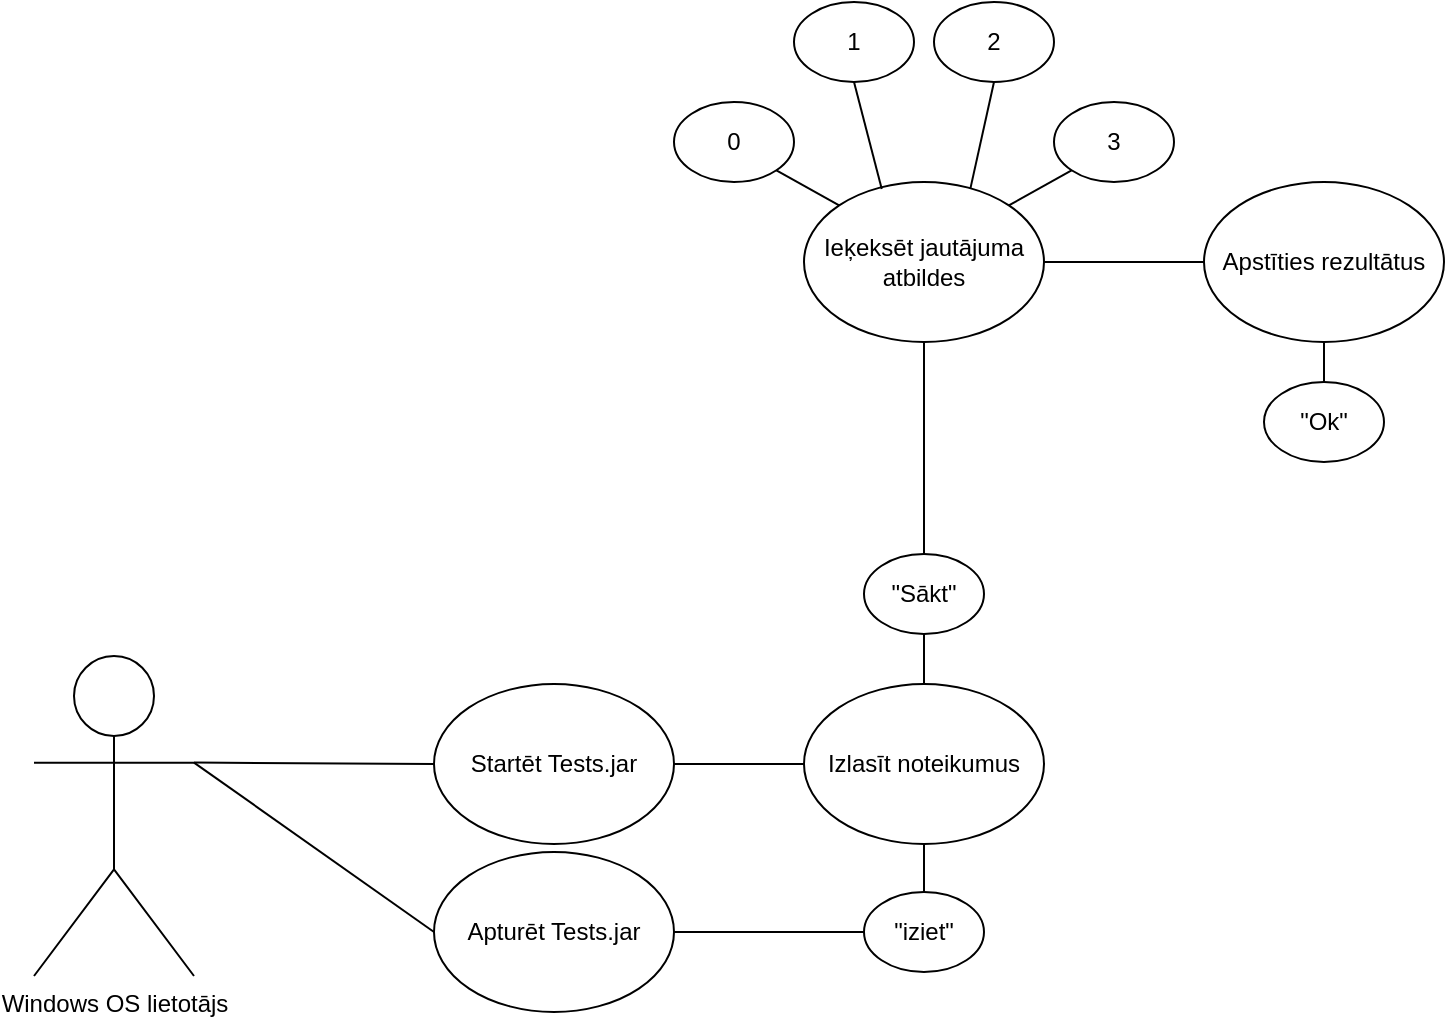<mxfile version="21.3.8" type="device">
  <diagram name="Page-1" id="oce1iUqfgvJhy_ukGdwQ">
    <mxGraphModel dx="1548" dy="842" grid="1" gridSize="10" guides="1" tooltips="1" connect="1" arrows="1" fold="1" page="1" pageScale="1" pageWidth="850" pageHeight="1100" math="0" shadow="0">
      <root>
        <mxCell id="0" />
        <mxCell id="1" parent="0" />
        <mxCell id="q5fgadq-Z2yJvr_7RxZJ-1" value="Windows OS lietotājs" style="shape=umlActor;verticalLabelPosition=bottom;verticalAlign=top;html=1;outlineConnect=0;" parent="1" vertex="1">
          <mxGeometry x="180" y="372" width="80" height="160" as="geometry" />
        </mxCell>
        <mxCell id="q5fgadq-Z2yJvr_7RxZJ-6" value="Startēt Tests.jar" style="ellipse;whiteSpace=wrap;html=1;" parent="1" vertex="1">
          <mxGeometry x="380" y="386" width="120" height="80" as="geometry" />
        </mxCell>
        <mxCell id="q5fgadq-Z2yJvr_7RxZJ-7" value="Apturēt Tests.jar" style="ellipse;whiteSpace=wrap;html=1;" parent="1" vertex="1">
          <mxGeometry x="380" y="470" width="120" height="80" as="geometry" />
        </mxCell>
        <mxCell id="q5fgadq-Z2yJvr_7RxZJ-9" value="Ieķeksēt jautājuma atbildes" style="ellipse;whiteSpace=wrap;html=1;" parent="1" vertex="1">
          <mxGeometry x="565" y="135" width="120" height="80" as="geometry" />
        </mxCell>
        <mxCell id="q5fgadq-Z2yJvr_7RxZJ-11" value="0" style="ellipse;whiteSpace=wrap;html=1;" parent="1" vertex="1">
          <mxGeometry x="500" y="95" width="60" height="40" as="geometry" />
        </mxCell>
        <mxCell id="q5fgadq-Z2yJvr_7RxZJ-12" value="1" style="ellipse;whiteSpace=wrap;html=1;" parent="1" vertex="1">
          <mxGeometry x="560" y="45" width="60" height="40" as="geometry" />
        </mxCell>
        <mxCell id="q5fgadq-Z2yJvr_7RxZJ-13" value="2" style="ellipse;whiteSpace=wrap;html=1;" parent="1" vertex="1">
          <mxGeometry x="630" y="45" width="60" height="40" as="geometry" />
        </mxCell>
        <mxCell id="q5fgadq-Z2yJvr_7RxZJ-14" value="3" style="ellipse;whiteSpace=wrap;html=1;" parent="1" vertex="1">
          <mxGeometry x="690" y="95" width="60" height="40" as="geometry" />
        </mxCell>
        <mxCell id="q5fgadq-Z2yJvr_7RxZJ-27" value="" style="endArrow=none;html=1;rounded=0;exitX=1;exitY=0.333;exitDx=0;exitDy=0;exitPerimeter=0;entryX=0;entryY=0.5;entryDx=0;entryDy=0;" parent="1" source="q5fgadq-Z2yJvr_7RxZJ-1" target="q5fgadq-Z2yJvr_7RxZJ-6" edge="1">
          <mxGeometry width="50" height="50" relative="1" as="geometry">
            <mxPoint x="260" y="427.333" as="sourcePoint" />
            <mxPoint x="395" y="322" as="targetPoint" />
          </mxGeometry>
        </mxCell>
        <mxCell id="q5fgadq-Z2yJvr_7RxZJ-28" value="" style="endArrow=none;html=1;rounded=0;exitX=1;exitY=0.333;exitDx=0;exitDy=0;exitPerimeter=0;entryX=0;entryY=0.5;entryDx=0;entryDy=0;" parent="1" source="q5fgadq-Z2yJvr_7RxZJ-1" target="q5fgadq-Z2yJvr_7RxZJ-7" edge="1">
          <mxGeometry width="50" height="50" relative="1" as="geometry">
            <mxPoint x="270" y="435" as="sourcePoint" />
            <mxPoint x="390" y="434" as="targetPoint" />
          </mxGeometry>
        </mxCell>
        <mxCell id="q5fgadq-Z2yJvr_7RxZJ-29" value="" style="endArrow=none;html=1;rounded=0;exitX=0.5;exitY=0;exitDx=0;exitDy=0;entryX=0.5;entryY=1;entryDx=0;entryDy=0;" parent="1" target="q5fgadq-Z2yJvr_7RxZJ-9" edge="1">
          <mxGeometry width="50" height="50" relative="1" as="geometry">
            <mxPoint x="625" y="321" as="sourcePoint" />
            <mxPoint x="575" y="371" as="targetPoint" />
          </mxGeometry>
        </mxCell>
        <mxCell id="q5fgadq-Z2yJvr_7RxZJ-33" value="" style="endArrow=none;html=1;rounded=0;exitX=1;exitY=1;exitDx=0;exitDy=0;entryX=0;entryY=0;entryDx=0;entryDy=0;" parent="1" source="q5fgadq-Z2yJvr_7RxZJ-11" target="q5fgadq-Z2yJvr_7RxZJ-9" edge="1">
          <mxGeometry width="50" height="50" relative="1" as="geometry">
            <mxPoint x="613" y="363" as="sourcePoint" />
            <mxPoint x="497" y="233" as="targetPoint" />
          </mxGeometry>
        </mxCell>
        <mxCell id="q5fgadq-Z2yJvr_7RxZJ-34" value="" style="endArrow=none;html=1;rounded=0;exitX=0;exitY=1;exitDx=0;exitDy=0;entryX=1;entryY=0;entryDx=0;entryDy=0;" parent="1" source="q5fgadq-Z2yJvr_7RxZJ-14" target="q5fgadq-Z2yJvr_7RxZJ-9" edge="1">
          <mxGeometry width="50" height="50" relative="1" as="geometry">
            <mxPoint x="561" y="139" as="sourcePoint" />
            <mxPoint x="593" y="157" as="targetPoint" />
          </mxGeometry>
        </mxCell>
        <mxCell id="q5fgadq-Z2yJvr_7RxZJ-35" value="" style="endArrow=none;html=1;rounded=0;exitX=0.5;exitY=1;exitDx=0;exitDy=0;entryX=0.324;entryY=0.043;entryDx=0;entryDy=0;entryPerimeter=0;" parent="1" source="q5fgadq-Z2yJvr_7RxZJ-12" target="q5fgadq-Z2yJvr_7RxZJ-9" edge="1">
          <mxGeometry width="50" height="50" relative="1" as="geometry">
            <mxPoint x="571" y="149" as="sourcePoint" />
            <mxPoint x="603" y="167" as="targetPoint" />
          </mxGeometry>
        </mxCell>
        <mxCell id="q5fgadq-Z2yJvr_7RxZJ-36" value="" style="endArrow=none;html=1;rounded=0;exitX=0.5;exitY=1;exitDx=0;exitDy=0;entryX=0.693;entryY=0.043;entryDx=0;entryDy=0;entryPerimeter=0;" parent="1" source="q5fgadq-Z2yJvr_7RxZJ-13" target="q5fgadq-Z2yJvr_7RxZJ-9" edge="1">
          <mxGeometry width="50" height="50" relative="1" as="geometry">
            <mxPoint x="581" y="159" as="sourcePoint" />
            <mxPoint x="613" y="177" as="targetPoint" />
          </mxGeometry>
        </mxCell>
        <mxCell id="ozxnMHXBYnQ0q6PLPBXO-1" value="Apstīties rezultātus" style="ellipse;whiteSpace=wrap;html=1;" vertex="1" parent="1">
          <mxGeometry x="765" y="135" width="120" height="80" as="geometry" />
        </mxCell>
        <mxCell id="ozxnMHXBYnQ0q6PLPBXO-2" value="" style="endArrow=none;html=1;rounded=0;exitX=0;exitY=0.5;exitDx=0;exitDy=0;entryX=1;entryY=0.5;entryDx=0;entryDy=0;" edge="1" parent="1" target="q5fgadq-Z2yJvr_7RxZJ-9">
          <mxGeometry width="50" height="50" relative="1" as="geometry">
            <mxPoint x="765" y="175" as="sourcePoint" />
            <mxPoint x="635" y="225" as="targetPoint" />
          </mxGeometry>
        </mxCell>
        <mxCell id="ozxnMHXBYnQ0q6PLPBXO-3" value="&quot;Ok&quot;" style="ellipse;whiteSpace=wrap;html=1;" vertex="1" parent="1">
          <mxGeometry x="795" y="235" width="60" height="40" as="geometry" />
        </mxCell>
        <mxCell id="ozxnMHXBYnQ0q6PLPBXO-5" value="" style="endArrow=none;html=1;rounded=0;exitX=0.5;exitY=0;exitDx=0;exitDy=0;entryX=0.5;entryY=1;entryDx=0;entryDy=0;" edge="1" parent="1" source="ozxnMHXBYnQ0q6PLPBXO-3">
          <mxGeometry width="50" height="50" relative="1" as="geometry">
            <mxPoint x="775" y="185" as="sourcePoint" />
            <mxPoint x="825" y="215" as="targetPoint" />
          </mxGeometry>
        </mxCell>
        <mxCell id="ozxnMHXBYnQ0q6PLPBXO-6" value="Izlasīt noteikumus" style="ellipse;whiteSpace=wrap;html=1;" vertex="1" parent="1">
          <mxGeometry x="565" y="386" width="120" height="80" as="geometry" />
        </mxCell>
        <mxCell id="ozxnMHXBYnQ0q6PLPBXO-8" value="" style="endArrow=none;html=1;rounded=0;exitX=1;exitY=0.5;exitDx=0;exitDy=0;entryX=0;entryY=0.5;entryDx=0;entryDy=0;" edge="1" parent="1" source="q5fgadq-Z2yJvr_7RxZJ-6" target="ozxnMHXBYnQ0q6PLPBXO-6">
          <mxGeometry width="50" height="50" relative="1" as="geometry">
            <mxPoint x="635" y="326" as="sourcePoint" />
            <mxPoint x="635" y="220" as="targetPoint" />
          </mxGeometry>
        </mxCell>
        <mxCell id="ozxnMHXBYnQ0q6PLPBXO-10" value="&quot;iziet&quot;" style="ellipse;whiteSpace=wrap;html=1;" vertex="1" parent="1">
          <mxGeometry x="595" y="490" width="60" height="40" as="geometry" />
        </mxCell>
        <mxCell id="ozxnMHXBYnQ0q6PLPBXO-11" value="" style="endArrow=none;html=1;rounded=0;exitX=0.5;exitY=1;exitDx=0;exitDy=0;entryX=0.5;entryY=0;entryDx=0;entryDy=0;" edge="1" parent="1" source="ozxnMHXBYnQ0q6PLPBXO-6" target="ozxnMHXBYnQ0q6PLPBXO-10">
          <mxGeometry width="50" height="50" relative="1" as="geometry">
            <mxPoint x="635" y="292" as="sourcePoint" />
            <mxPoint x="635" y="186" as="targetPoint" />
          </mxGeometry>
        </mxCell>
        <mxCell id="ozxnMHXBYnQ0q6PLPBXO-13" value="&quot;Sākt&quot;" style="ellipse;whiteSpace=wrap;html=1;" vertex="1" parent="1">
          <mxGeometry x="595" y="321" width="60" height="40" as="geometry" />
        </mxCell>
        <mxCell id="ozxnMHXBYnQ0q6PLPBXO-14" value="" style="endArrow=none;html=1;rounded=0;entryX=0.5;entryY=1;entryDx=0;entryDy=0;exitX=0.5;exitY=0;exitDx=0;exitDy=0;" edge="1" parent="1" source="ozxnMHXBYnQ0q6PLPBXO-6" target="ozxnMHXBYnQ0q6PLPBXO-13">
          <mxGeometry width="50" height="50" relative="1" as="geometry">
            <mxPoint x="625" y="380" as="sourcePoint" />
            <mxPoint x="625" y="358" as="targetPoint" />
          </mxGeometry>
        </mxCell>
        <mxCell id="ozxnMHXBYnQ0q6PLPBXO-18" value="" style="endArrow=none;html=1;rounded=0;exitX=1;exitY=0.5;exitDx=0;exitDy=0;entryX=0;entryY=0.5;entryDx=0;entryDy=0;" edge="1" parent="1" source="q5fgadq-Z2yJvr_7RxZJ-7" target="ozxnMHXBYnQ0q6PLPBXO-10">
          <mxGeometry width="50" height="50" relative="1" as="geometry">
            <mxPoint x="510" y="436" as="sourcePoint" />
            <mxPoint x="575" y="436" as="targetPoint" />
          </mxGeometry>
        </mxCell>
      </root>
    </mxGraphModel>
  </diagram>
</mxfile>

